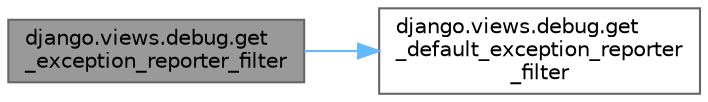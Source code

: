 digraph "django.views.debug.get_exception_reporter_filter"
{
 // LATEX_PDF_SIZE
  bgcolor="transparent";
  edge [fontname=Helvetica,fontsize=10,labelfontname=Helvetica,labelfontsize=10];
  node [fontname=Helvetica,fontsize=10,shape=box,height=0.2,width=0.4];
  rankdir="LR";
  Node1 [id="Node000001",label="django.views.debug.get\l_exception_reporter_filter",height=0.2,width=0.4,color="gray40", fillcolor="grey60", style="filled", fontcolor="black",tooltip=" "];
  Node1 -> Node2 [id="edge1_Node000001_Node000002",color="steelblue1",style="solid",tooltip=" "];
  Node2 [id="Node000002",label="django.views.debug.get\l_default_exception_reporter\l_filter",height=0.2,width=0.4,color="grey40", fillcolor="white", style="filled",URL="$namespacedjango_1_1views_1_1debug.html#a87a6e3ee31f9964049cfd55f8dc7c1ea",tooltip=" "];
}
